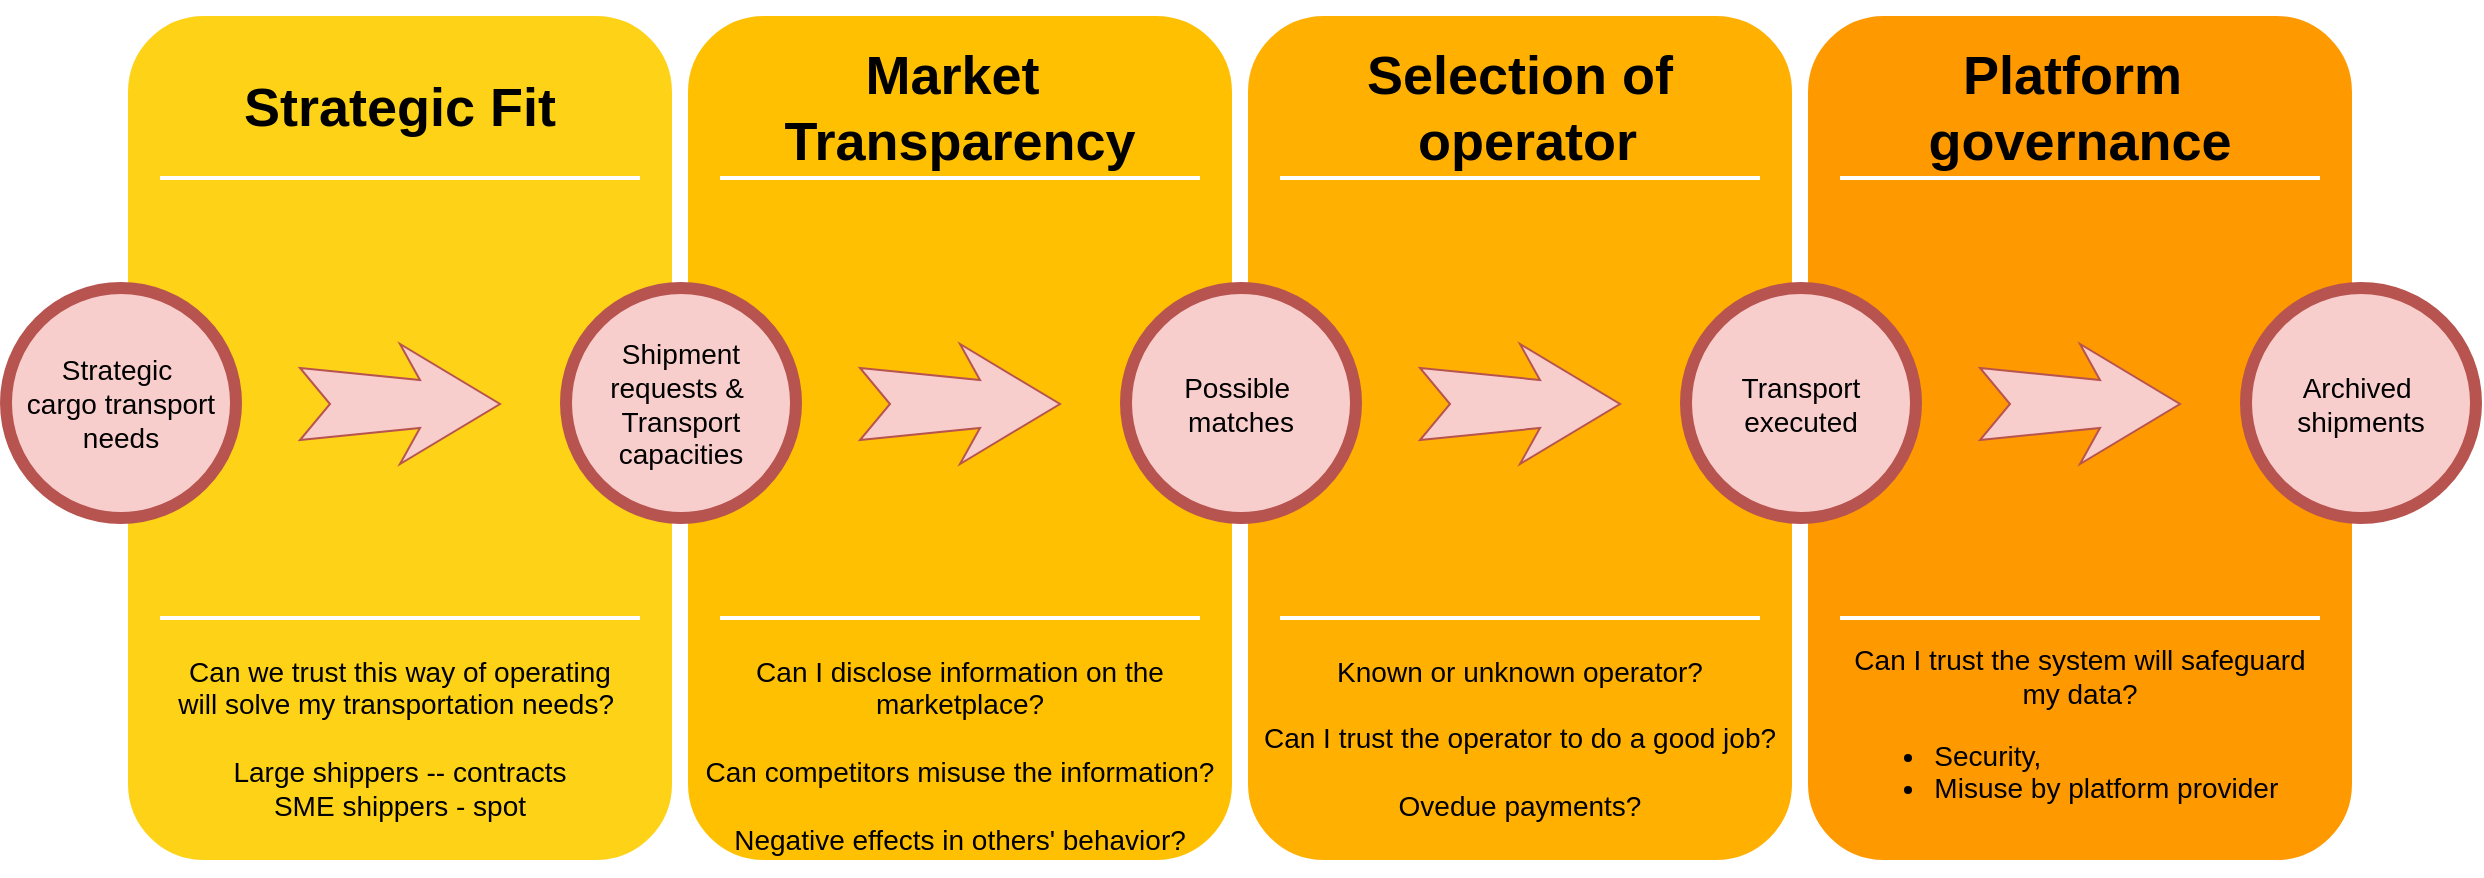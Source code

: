 <mxfile version="24.4.10" type="github">
  <diagram name="Page-1" id="12e1b939-464a-85fe-373e-61e167be1490">
    <mxGraphModel dx="1434" dy="780" grid="1" gridSize="10" guides="1" tooltips="1" connect="1" arrows="1" fold="1" page="1" pageScale="1.5" pageWidth="1169" pageHeight="826" background="none" math="0" shadow="0">
      <root>
        <mxCell id="0" />
        <mxCell id="1" parent="0" />
        <mxCell id="60da8b9f42644d3a-2" value="" style="whiteSpace=wrap;html=1;rounded=1;shadow=0;strokeWidth=8;fontSize=20;align=center;fillColor=#FED217;strokeColor=#FFFFFF;" parent="1" vertex="1">
          <mxGeometry x="177" y="180" width="280" height="430" as="geometry" />
        </mxCell>
        <mxCell id="60da8b9f42644d3a-3" value="Strategic Fit" style="text;html=1;strokeColor=none;fillColor=none;align=center;verticalAlign=middle;whiteSpace=wrap;rounded=0;shadow=0;fontSize=27;fontColor=default;fontStyle=1;" parent="1" vertex="1">
          <mxGeometry x="177" y="200" width="280" height="60" as="geometry" />
        </mxCell>
        <mxCell id="60da8b9f42644d3a-4" value="Can we trust this way of operating&lt;div&gt;will solve my transportation needs?&lt;span style=&quot;background-color: initial;&quot;&gt;&amp;nbsp;&lt;/span&gt;&lt;/div&gt;&lt;div&gt;&lt;br&gt;&lt;/div&gt;&lt;div&gt;Large shippers -- contracts&lt;/div&gt;&lt;div&gt;SME shippers - spot&lt;/div&gt;" style="text;html=1;strokeColor=none;fillColor=none;align=center;verticalAlign=middle;whiteSpace=wrap;rounded=0;shadow=0;fontSize=14;fontColor=default;" parent="1" vertex="1">
          <mxGeometry x="177" y="500" width="280" height="90" as="geometry" />
        </mxCell>
        <mxCell id="60da8b9f42644d3a-6" value="" style="line;strokeWidth=2;html=1;rounded=0;shadow=0;fontSize=27;align=center;fillColor=none;strokeColor=#FFFFFF;" parent="1" vertex="1">
          <mxGeometry x="197" y="260" width="240" height="10" as="geometry" />
        </mxCell>
        <mxCell id="60da8b9f42644d3a-7" value="" style="line;strokeWidth=2;html=1;rounded=0;shadow=0;fontSize=27;align=center;fillColor=none;strokeColor=#FFFFFF;" parent="1" vertex="1">
          <mxGeometry x="197" y="480" width="240" height="10" as="geometry" />
        </mxCell>
        <mxCell id="60da8b9f42644d3a-8" value="Strategic&amp;nbsp;&lt;div&gt;cargo transport needs&lt;/div&gt;" style="ellipse;whiteSpace=wrap;html=1;rounded=0;shadow=0;strokeWidth=6;fontSize=14;align=center;fillColor=#f8cecc;strokeColor=#b85450;" parent="1" vertex="1">
          <mxGeometry x="120" y="320" width="115" height="115" as="geometry" />
        </mxCell>
        <mxCell id="60da8b9f42644d3a-9" value="" style="html=1;shadow=0;dashed=0;align=center;verticalAlign=middle;shape=mxgraph.arrows2.stylisedArrow;dy=0.6;dx=40;notch=15;feather=0.4;rounded=0;strokeWidth=1;fontSize=27;strokeColor=#b85450;fillColor=#f8cecc;textShadow=0;" parent="1" vertex="1">
          <mxGeometry x="267" y="348" width="100" height="60" as="geometry" />
        </mxCell>
        <mxCell id="60da8b9f42644d3a-17" value="" style="whiteSpace=wrap;html=1;rounded=1;shadow=0;strokeWidth=8;fontSize=20;align=center;fillColor=#FFC001;strokeColor=#FFFFFF;" parent="1" vertex="1">
          <mxGeometry x="457" y="180" width="280" height="430" as="geometry" />
        </mxCell>
        <mxCell id="60da8b9f42644d3a-18" value="Market&amp;nbsp;&lt;div&gt;Transparency&lt;/div&gt;" style="text;html=1;strokeColor=none;fillColor=none;align=center;verticalAlign=middle;whiteSpace=wrap;rounded=0;shadow=0;fontSize=27;fontColor=default;fontStyle=1;" parent="1" vertex="1">
          <mxGeometry x="457" y="200" width="280" height="60" as="geometry" />
        </mxCell>
        <mxCell id="60da8b9f42644d3a-19" value="&lt;div&gt;&lt;br&gt;&lt;/div&gt;&lt;div&gt;Can I disclose information on the marketplace?&lt;/div&gt;&lt;div&gt;&lt;br&gt;&lt;/div&gt;Can competitors misuse the information?&lt;div&gt;&lt;br&gt;&lt;/div&gt;&lt;div&gt;Negative effects&amp;nbsp;&lt;span style=&quot;background-color: initial;&quot;&gt;in others&#39; behavior?&lt;/span&gt;&lt;/div&gt;" style="text;html=1;strokeColor=none;fillColor=none;align=center;verticalAlign=middle;whiteSpace=wrap;rounded=0;shadow=0;fontSize=14;fontColor=default;" parent="1" vertex="1">
          <mxGeometry x="457" y="500" width="280" height="90" as="geometry" />
        </mxCell>
        <mxCell id="60da8b9f42644d3a-20" value="" style="line;strokeWidth=2;html=1;rounded=0;shadow=0;fontSize=27;align=center;fillColor=none;strokeColor=#FFFFFF;" parent="1" vertex="1">
          <mxGeometry x="477" y="260" width="240" height="10" as="geometry" />
        </mxCell>
        <mxCell id="60da8b9f42644d3a-21" value="" style="line;strokeWidth=2;html=1;rounded=0;shadow=0;fontSize=27;align=center;fillColor=none;strokeColor=#FFFFFF;" parent="1" vertex="1">
          <mxGeometry x="477" y="480" width="240" height="10" as="geometry" />
        </mxCell>
        <mxCell id="60da8b9f42644d3a-22" value="Shipment requests &amp;amp;&amp;nbsp;&lt;div&gt;Transport capacities&lt;/div&gt;" style="ellipse;whiteSpace=wrap;html=1;rounded=0;shadow=0;strokeWidth=6;fontSize=14;align=center;fillColor=#f8cecc;strokeColor=#b85450;" parent="1" vertex="1">
          <mxGeometry x="400" y="320" width="115" height="115" as="geometry" />
        </mxCell>
        <mxCell id="60da8b9f42644d3a-23" value="" style="html=1;shadow=0;dashed=0;align=center;verticalAlign=middle;shape=mxgraph.arrows2.stylisedArrow;dy=0.6;dx=40;notch=15;feather=0.4;rounded=0;strokeWidth=1;fontSize=27;strokeColor=#b85450;fillColor=#f8cecc;" parent="1" vertex="1">
          <mxGeometry x="547" y="348" width="100" height="60" as="geometry" />
        </mxCell>
        <mxCell id="60da8b9f42644d3a-24" value="" style="whiteSpace=wrap;html=1;rounded=1;shadow=0;strokeWidth=8;fontSize=20;align=center;fillColor=#FFB001;strokeColor=#FFFFFF;" parent="1" vertex="1">
          <mxGeometry x="737" y="180" width="280" height="430" as="geometry" />
        </mxCell>
        <mxCell id="60da8b9f42644d3a-25" value="Selection of&lt;div&gt;&amp;nbsp;operator&lt;/div&gt;" style="text;html=1;strokeColor=none;fillColor=none;align=center;verticalAlign=middle;whiteSpace=wrap;rounded=0;shadow=0;fontSize=27;fontColor=default;fontStyle=1;" parent="1" vertex="1">
          <mxGeometry x="737" y="200" width="280" height="60" as="geometry" />
        </mxCell>
        <mxCell id="60da8b9f42644d3a-26" value="Known or unknown operator?&lt;div&gt;&lt;br&gt;&lt;div&gt;Can I trust the operator to do a good job?&lt;/div&gt;&lt;/div&gt;&lt;div&gt;&lt;br&gt;&lt;/div&gt;&lt;div&gt;Ovedue payments?&lt;/div&gt;" style="text;html=1;strokeColor=none;fillColor=none;align=center;verticalAlign=middle;whiteSpace=wrap;rounded=0;shadow=0;fontSize=14;fontColor=default;" parent="1" vertex="1">
          <mxGeometry x="737" y="500" width="280" height="90" as="geometry" />
        </mxCell>
        <mxCell id="60da8b9f42644d3a-27" value="" style="line;strokeWidth=2;html=1;rounded=0;shadow=0;fontSize=27;align=center;fillColor=none;strokeColor=#FFFFFF;" parent="1" vertex="1">
          <mxGeometry x="757" y="260" width="240" height="10" as="geometry" />
        </mxCell>
        <mxCell id="60da8b9f42644d3a-28" value="" style="line;strokeWidth=2;html=1;rounded=0;shadow=0;fontSize=27;align=center;fillColor=none;strokeColor=#FFFFFF;" parent="1" vertex="1">
          <mxGeometry x="757" y="480" width="240" height="10" as="geometry" />
        </mxCell>
        <mxCell id="60da8b9f42644d3a-29" value="Possible&amp;nbsp; matches" style="ellipse;whiteSpace=wrap;html=1;rounded=0;shadow=0;strokeWidth=6;fontSize=14;align=center;fillColor=#f8cecc;strokeColor=#b85450;" parent="1" vertex="1">
          <mxGeometry x="680" y="320" width="115" height="115" as="geometry" />
        </mxCell>
        <mxCell id="60da8b9f42644d3a-30" value="" style="html=1;shadow=0;dashed=0;align=center;verticalAlign=middle;shape=mxgraph.arrows2.stylisedArrow;dy=0.6;dx=40;notch=15;feather=0.4;rounded=0;strokeWidth=1;fontSize=27;strokeColor=#b85450;fillColor=#f8cecc;" parent="1" vertex="1">
          <mxGeometry x="827" y="348" width="100" height="60" as="geometry" />
        </mxCell>
        <mxCell id="60da8b9f42644d3a-31" value="" style="whiteSpace=wrap;html=1;rounded=1;shadow=0;strokeWidth=8;fontSize=20;align=center;fillColor=#FE9900;strokeColor=#FFFFFF;" parent="1" vertex="1">
          <mxGeometry x="1017" y="180" width="280" height="430" as="geometry" />
        </mxCell>
        <mxCell id="60da8b9f42644d3a-32" value="Platform&amp;nbsp;&lt;div&gt;governance&lt;/div&gt;" style="text;html=1;strokeColor=none;fillColor=none;align=center;verticalAlign=middle;whiteSpace=wrap;rounded=0;shadow=0;fontSize=27;fontColor=default;fontStyle=1;" parent="1" vertex="1">
          <mxGeometry x="1017" y="200" width="280" height="60" as="geometry" />
        </mxCell>
        <mxCell id="60da8b9f42644d3a-33" value="Can I trust the system will safeguard&lt;div&gt;my data?&lt;/div&gt;&lt;div&gt;&lt;ul&gt;&lt;li style=&quot;text-align: left;&quot;&gt;Security,&amp;nbsp;&lt;/li&gt;&lt;li style=&quot;text-align: left;&quot;&gt;Misuse by platform provider&lt;/li&gt;&lt;/ul&gt;&lt;/div&gt;" style="text;html=1;strokeColor=none;fillColor=none;align=center;verticalAlign=middle;whiteSpace=wrap;rounded=0;shadow=0;fontSize=14;fontColor=default;" parent="1" vertex="1">
          <mxGeometry x="1017" y="500" width="280" height="90" as="geometry" />
        </mxCell>
        <mxCell id="60da8b9f42644d3a-34" value="" style="line;strokeWidth=2;html=1;rounded=0;shadow=0;fontSize=27;align=center;fillColor=none;strokeColor=#FFFFFF;" parent="1" vertex="1">
          <mxGeometry x="1037" y="260" width="240" height="10" as="geometry" />
        </mxCell>
        <mxCell id="60da8b9f42644d3a-35" value="" style="line;strokeWidth=2;html=1;rounded=0;shadow=0;fontSize=27;align=center;fillColor=none;strokeColor=#FFFFFF;" parent="1" vertex="1">
          <mxGeometry x="1037" y="480" width="240" height="10" as="geometry" />
        </mxCell>
        <mxCell id="60da8b9f42644d3a-36" value="Transport executed" style="ellipse;whiteSpace=wrap;html=1;rounded=0;shadow=0;strokeWidth=6;fontSize=14;align=center;fillColor=#f8cecc;strokeColor=#b85450;" parent="1" vertex="1">
          <mxGeometry x="960" y="320" width="115" height="115" as="geometry" />
        </mxCell>
        <mxCell id="60da8b9f42644d3a-37" value="" style="html=1;shadow=0;dashed=0;align=center;verticalAlign=middle;shape=mxgraph.arrows2.stylisedArrow;dy=0.6;dx=40;notch=15;feather=0.4;rounded=0;strokeWidth=1;fontSize=27;strokeColor=#b85450;fillColor=#f8cecc;" parent="1" vertex="1">
          <mxGeometry x="1107" y="348" width="100" height="60" as="geometry" />
        </mxCell>
        <mxCell id="60da8b9f42644d3a-38" value="Archived&amp;nbsp;&lt;div&gt;shipments&lt;/div&gt;" style="ellipse;whiteSpace=wrap;html=1;rounded=0;shadow=0;strokeWidth=6;fontSize=14;align=center;fillColor=#f8cecc;strokeColor=#b85450;" parent="1" vertex="1">
          <mxGeometry x="1240" y="320" width="115" height="115" as="geometry" />
        </mxCell>
      </root>
    </mxGraphModel>
  </diagram>
</mxfile>

